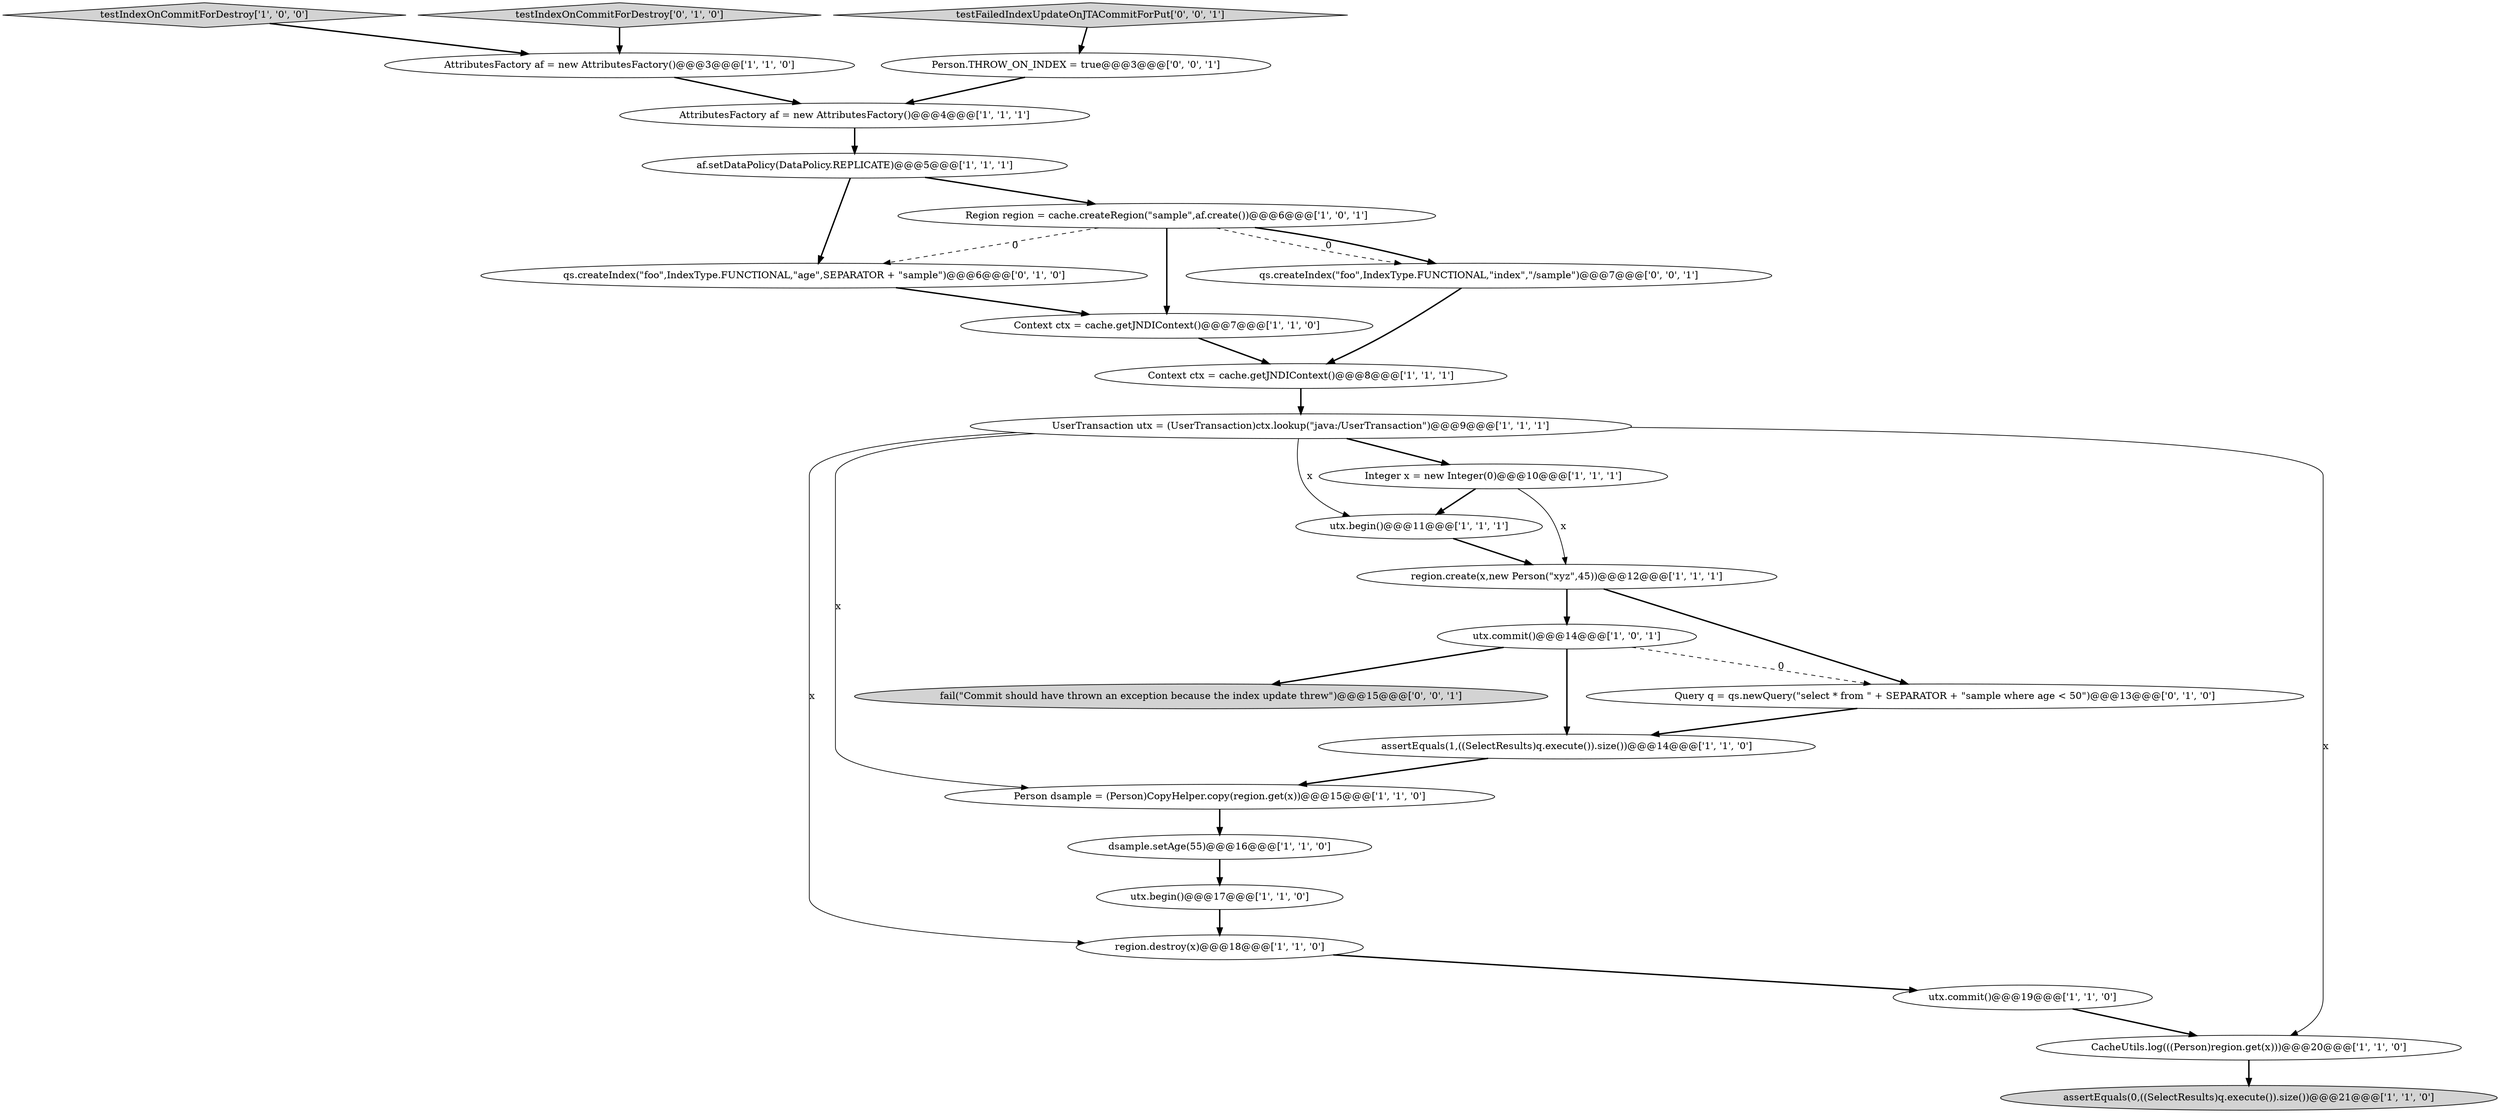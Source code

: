 digraph {
7 [style = filled, label = "utx.begin()@@@11@@@['1', '1', '1']", fillcolor = white, shape = ellipse image = "AAA0AAABBB1BBB"];
20 [style = filled, label = "Query q = qs.newQuery(\"select * from \" + SEPARATOR + \"sample where age < 50\")@@@13@@@['0', '1', '0']", fillcolor = white, shape = ellipse image = "AAA1AAABBB2BBB"];
0 [style = filled, label = "Integer x = new Integer(0)@@@10@@@['1', '1', '1']", fillcolor = white, shape = ellipse image = "AAA0AAABBB1BBB"];
3 [style = filled, label = "Region region = cache.createRegion(\"sample\",af.create())@@@6@@@['1', '0', '1']", fillcolor = white, shape = ellipse image = "AAA0AAABBB1BBB"];
5 [style = filled, label = "utx.commit()@@@19@@@['1', '1', '0']", fillcolor = white, shape = ellipse image = "AAA0AAABBB1BBB"];
15 [style = filled, label = "Context ctx = cache.getJNDIContext()@@@8@@@['1', '1', '1']", fillcolor = white, shape = ellipse image = "AAA0AAABBB1BBB"];
16 [style = filled, label = "utx.begin()@@@17@@@['1', '1', '0']", fillcolor = white, shape = ellipse image = "AAA0AAABBB1BBB"];
6 [style = filled, label = "UserTransaction utx = (UserTransaction)ctx.lookup(\"java:/UserTransaction\")@@@9@@@['1', '1', '1']", fillcolor = white, shape = ellipse image = "AAA0AAABBB1BBB"];
2 [style = filled, label = "AttributesFactory af = new AttributesFactory()@@@4@@@['1', '1', '1']", fillcolor = white, shape = ellipse image = "AAA0AAABBB1BBB"];
21 [style = filled, label = "qs.createIndex(\"foo\",IndexType.FUNCTIONAL,\"age\",SEPARATOR + \"sample\")@@@6@@@['0', '1', '0']", fillcolor = white, shape = ellipse image = "AAA1AAABBB2BBB"];
18 [style = filled, label = "Context ctx = cache.getJNDIContext()@@@7@@@['1', '1', '0']", fillcolor = white, shape = ellipse image = "AAA0AAABBB1BBB"];
26 [style = filled, label = "testFailedIndexUpdateOnJTACommitForPut['0', '0', '1']", fillcolor = lightgray, shape = diamond image = "AAA0AAABBB3BBB"];
24 [style = filled, label = "qs.createIndex(\"foo\",IndexType.FUNCTIONAL,\"index\",\"/sample\")@@@7@@@['0', '0', '1']", fillcolor = white, shape = ellipse image = "AAA0AAABBB3BBB"];
19 [style = filled, label = "utx.commit()@@@14@@@['1', '0', '1']", fillcolor = white, shape = ellipse image = "AAA0AAABBB1BBB"];
25 [style = filled, label = "fail(\"Commit should have thrown an exception because the index update threw\")@@@15@@@['0', '0', '1']", fillcolor = lightgray, shape = ellipse image = "AAA0AAABBB3BBB"];
9 [style = filled, label = "region.create(x,new Person(\"xyz\",45))@@@12@@@['1', '1', '1']", fillcolor = white, shape = ellipse image = "AAA0AAABBB1BBB"];
11 [style = filled, label = "AttributesFactory af = new AttributesFactory()@@@3@@@['1', '1', '0']", fillcolor = white, shape = ellipse image = "AAA0AAABBB1BBB"];
12 [style = filled, label = "dsample.setAge(55)@@@16@@@['1', '1', '0']", fillcolor = white, shape = ellipse image = "AAA0AAABBB1BBB"];
22 [style = filled, label = "testIndexOnCommitForDestroy['0', '1', '0']", fillcolor = lightgray, shape = diamond image = "AAA0AAABBB2BBB"];
1 [style = filled, label = "assertEquals(0,((SelectResults)q.execute()).size())@@@21@@@['1', '1', '0']", fillcolor = lightgray, shape = ellipse image = "AAA0AAABBB1BBB"];
10 [style = filled, label = "assertEquals(1,((SelectResults)q.execute()).size())@@@14@@@['1', '1', '0']", fillcolor = white, shape = ellipse image = "AAA0AAABBB1BBB"];
13 [style = filled, label = "region.destroy(x)@@@18@@@['1', '1', '0']", fillcolor = white, shape = ellipse image = "AAA0AAABBB1BBB"];
4 [style = filled, label = "CacheUtils.log(((Person)region.get(x)))@@@20@@@['1', '1', '0']", fillcolor = white, shape = ellipse image = "AAA0AAABBB1BBB"];
8 [style = filled, label = "af.setDataPolicy(DataPolicy.REPLICATE)@@@5@@@['1', '1', '1']", fillcolor = white, shape = ellipse image = "AAA0AAABBB1BBB"];
17 [style = filled, label = "Person dsample = (Person)CopyHelper.copy(region.get(x))@@@15@@@['1', '1', '0']", fillcolor = white, shape = ellipse image = "AAA0AAABBB1BBB"];
14 [style = filled, label = "testIndexOnCommitForDestroy['1', '0', '0']", fillcolor = lightgray, shape = diamond image = "AAA0AAABBB1BBB"];
23 [style = filled, label = "Person.THROW_ON_INDEX = true@@@3@@@['0', '0', '1']", fillcolor = white, shape = ellipse image = "AAA0AAABBB3BBB"];
22->11 [style = bold, label=""];
9->19 [style = bold, label=""];
23->2 [style = bold, label=""];
3->24 [style = bold, label=""];
19->10 [style = bold, label=""];
19->20 [style = dashed, label="0"];
20->10 [style = bold, label=""];
10->17 [style = bold, label=""];
6->4 [style = solid, label="x"];
0->7 [style = bold, label=""];
7->9 [style = bold, label=""];
9->20 [style = bold, label=""];
6->13 [style = solid, label="x"];
6->0 [style = bold, label=""];
24->15 [style = bold, label=""];
6->17 [style = solid, label="x"];
3->21 [style = dashed, label="0"];
3->24 [style = dashed, label="0"];
17->12 [style = bold, label=""];
3->18 [style = bold, label=""];
16->13 [style = bold, label=""];
14->11 [style = bold, label=""];
8->21 [style = bold, label=""];
15->6 [style = bold, label=""];
11->2 [style = bold, label=""];
4->1 [style = bold, label=""];
5->4 [style = bold, label=""];
8->3 [style = bold, label=""];
2->8 [style = bold, label=""];
12->16 [style = bold, label=""];
6->7 [style = solid, label="x"];
19->25 [style = bold, label=""];
0->9 [style = solid, label="x"];
21->18 [style = bold, label=""];
26->23 [style = bold, label=""];
13->5 [style = bold, label=""];
18->15 [style = bold, label=""];
}
